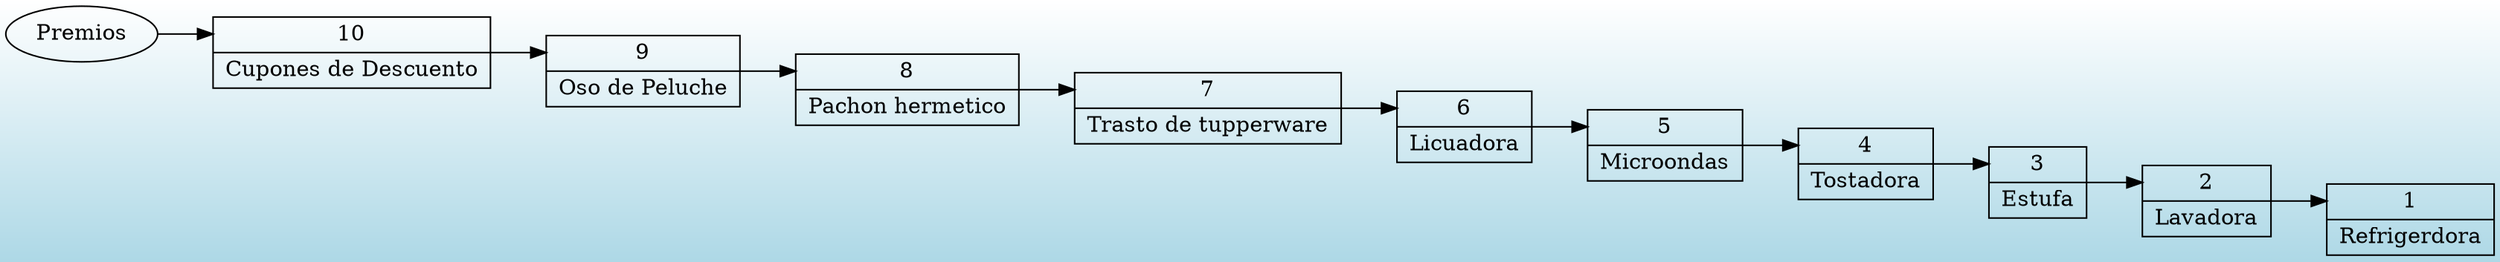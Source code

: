digraph G {
fontname="Helvetica,Arial,sans-serif"
graph [
rankdir = "LR"
bgcolor = "white:lightblue"
style="filled"
gradientangle = 270];

"1"[
label = "<f0>10|Cupones de Descuento" 
shape = "record"
fillcolor = "brown:yellow"
gradientangle = 100
];
"Premios":f1 -> "1":f0 [
];

"2"[
label = "<f0>9|Oso de Peluche" 
shape = "record"
fillcolor = "brown:yellow"
gradientangle = 100
];
"1":f1 -> "2":f0 [
];

"3"[
label = "<f0>8|Pachon hermetico" 
shape = "record"
fillcolor = "brown:yellow"
gradientangle = 100
];
"2":f1 -> "3":f0 [
];

"4"[
label = "<f0>7|Trasto de tupperware" 
shape = "record"
fillcolor = "brown:yellow"
gradientangle = 100
];
"3":f1 -> "4":f0 [
];

"5"[
label = "<f0>6|Licuadora" 
shape = "record"
fillcolor = "brown:yellow"
gradientangle = 100
];
"4":f1 -> "5":f0 [
];

"6"[
label = "<f0>5|Microondas" 
shape = "record"
fillcolor = "brown:yellow"
gradientangle = 100
];
"5":f1 -> "6":f0 [
];

"7"[
label = "<f0>4|Tostadora" 
shape = "record"
fillcolor = "brown:yellow"
gradientangle = 100
];
"6":f1 -> "7":f0 [
];

"8"[
label = "<f0>3|Estufa" 
shape = "record"
fillcolor = "brown:yellow"
gradientangle = 100
];
"7":f1 -> "8":f0 [
];

"9"[
label = "<f0>2|Lavadora" 
shape = "record"
fillcolor = "brown:yellow"
gradientangle = 100
];
"8":f1 -> "9":f0 [
];

"10"[
label = "<f0>1|Refrigerdora" 
shape = "record"
fillcolor = "brown:yellow"
gradientangle = 100
];
"9":f1 -> "10":f0 [
];
}
